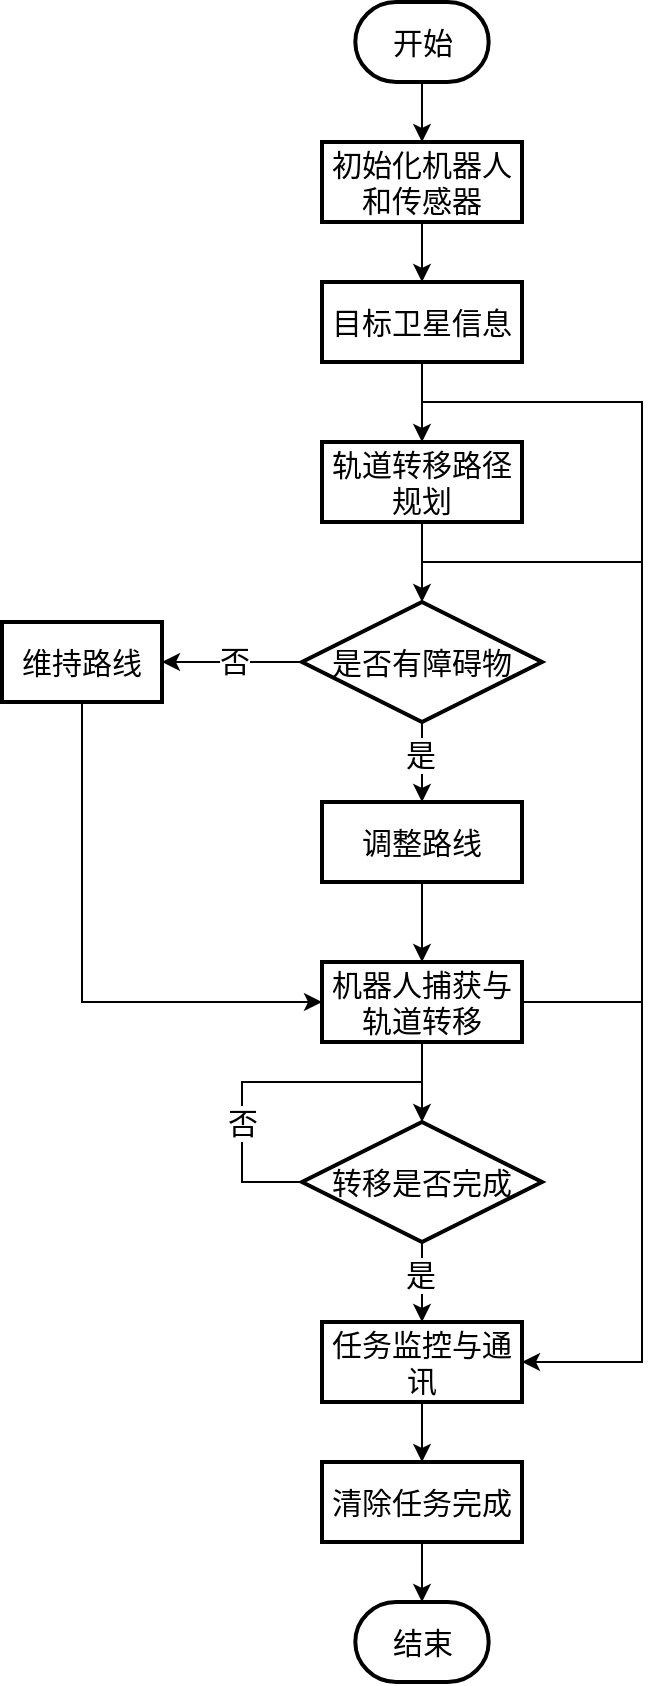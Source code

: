 <mxfile version="26.0.2">
  <diagram name="Page-1" id="QLF-LarDQt3AmGQMSmLy">
    <mxGraphModel dx="792" dy="1131" grid="1" gridSize="10" guides="0" tooltips="1" connect="1" arrows="1" fold="1" page="1" pageScale="1" pageWidth="827" pageHeight="1169" background="none" math="0" shadow="0">
      <root>
        <mxCell id="0" />
        <mxCell id="1" parent="0" />
        <mxCell id="afKLm_PC3EemGSfm7CoD-16" style="edgeStyle=orthogonalEdgeStyle;rounded=0;orthogonalLoop=1;jettySize=auto;html=1;exitX=0.5;exitY=1;exitDx=0;exitDy=0;entryX=0.5;entryY=0;entryDx=0;entryDy=0;fontSize=15;fontFamily=STZhongsong;labelBackgroundColor=none;align=center;" parent="1" source="afKLm_PC3EemGSfm7CoD-2" target="afKLm_PC3EemGSfm7CoD-3" edge="1">
          <mxGeometry relative="1" as="geometry" />
        </mxCell>
        <mxCell id="afKLm_PC3EemGSfm7CoD-2" value="&lt;font&gt;初始化机器人和传感器&lt;/font&gt;" style="rounded=0;whiteSpace=wrap;html=1;strokeWidth=2;fontFamily=STZhongsong;fontSize=15;labelBackgroundColor=none;fillColor=none;align=center;" parent="1" vertex="1">
          <mxGeometry x="320" y="170" width="100" height="40" as="geometry" />
        </mxCell>
        <mxCell id="afKLm_PC3EemGSfm7CoD-17" style="edgeStyle=orthogonalEdgeStyle;rounded=0;orthogonalLoop=1;jettySize=auto;html=1;exitX=0.5;exitY=1;exitDx=0;exitDy=0;entryX=0.5;entryY=0;entryDx=0;entryDy=0;fontSize=15;fontFamily=STZhongsong;labelBackgroundColor=none;align=center;" parent="1" source="afKLm_PC3EemGSfm7CoD-3" target="afKLm_PC3EemGSfm7CoD-4" edge="1">
          <mxGeometry relative="1" as="geometry" />
        </mxCell>
        <mxCell id="afKLm_PC3EemGSfm7CoD-3" value="目标卫星信息" style="rounded=0;whiteSpace=wrap;html=1;strokeWidth=2;fontFamily=STZhongsong;fontSize=15;labelBackgroundColor=none;fillColor=none;align=center;" parent="1" vertex="1">
          <mxGeometry x="320" y="240" width="100" height="40" as="geometry" />
        </mxCell>
        <mxCell id="afKLm_PC3EemGSfm7CoD-41" style="edgeStyle=orthogonalEdgeStyle;rounded=0;orthogonalLoop=1;jettySize=auto;html=1;exitX=0.5;exitY=1;exitDx=0;exitDy=0;entryX=0.5;entryY=0;entryDx=0;entryDy=0;fontSize=15;fontFamily=STZhongsong;labelBackgroundColor=none;align=center;" parent="1" source="afKLm_PC3EemGSfm7CoD-4" target="afKLm_PC3EemGSfm7CoD-9" edge="1">
          <mxGeometry relative="1" as="geometry" />
        </mxCell>
        <mxCell id="afKLm_PC3EemGSfm7CoD-4" value="&lt;font&gt;轨道转移路径规划&lt;/font&gt;" style="rounded=0;whiteSpace=wrap;html=1;strokeWidth=2;fontFamily=STZhongsong;fontSize=15;labelBackgroundColor=none;fillColor=none;align=center;" parent="1" vertex="1">
          <mxGeometry x="320" y="320" width="100" height="40" as="geometry" />
        </mxCell>
        <mxCell id="afKLm_PC3EemGSfm7CoD-42" style="edgeStyle=orthogonalEdgeStyle;rounded=0;orthogonalLoop=1;jettySize=auto;html=1;exitX=0.5;exitY=1;exitDx=0;exitDy=0;entryX=0.5;entryY=0;entryDx=0;entryDy=0;fontSize=15;fontFamily=STZhongsong;labelBackgroundColor=none;align=center;" parent="1" source="afKLm_PC3EemGSfm7CoD-5" target="afKLm_PC3EemGSfm7CoD-7" edge="1">
          <mxGeometry relative="1" as="geometry" />
        </mxCell>
        <mxCell id="afKLm_PC3EemGSfm7CoD-5" value="&lt;font&gt;调整路线&lt;/font&gt;" style="rounded=0;whiteSpace=wrap;html=1;strokeWidth=2;fontFamily=STZhongsong;fontSize=15;labelBackgroundColor=none;fillColor=none;align=center;" parent="1" vertex="1">
          <mxGeometry x="320" y="500" width="100" height="40" as="geometry" />
        </mxCell>
        <mxCell id="1DFn0U-I_F6bpOYvCM6v-6" style="edgeStyle=orthogonalEdgeStyle;rounded=0;orthogonalLoop=1;jettySize=auto;html=1;exitX=0.5;exitY=1;exitDx=0;exitDy=0;entryX=0;entryY=0.5;entryDx=0;entryDy=0;" edge="1" parent="1" source="afKLm_PC3EemGSfm7CoD-6" target="afKLm_PC3EemGSfm7CoD-7">
          <mxGeometry relative="1" as="geometry" />
        </mxCell>
        <mxCell id="afKLm_PC3EemGSfm7CoD-6" value="&lt;font&gt;维持路线&lt;/font&gt;" style="rounded=0;whiteSpace=wrap;html=1;strokeWidth=2;fontFamily=STZhongsong;fontSize=15;labelBackgroundColor=none;fillColor=none;align=center;" parent="1" vertex="1">
          <mxGeometry x="160" y="410" width="80" height="40" as="geometry" />
        </mxCell>
        <mxCell id="afKLm_PC3EemGSfm7CoD-45" style="edgeStyle=orthogonalEdgeStyle;rounded=0;orthogonalLoop=1;jettySize=auto;html=1;exitX=1;exitY=0.5;exitDx=0;exitDy=0;endArrow=none;endFill=0;fontSize=15;fontFamily=STZhongsong;labelBackgroundColor=none;align=center;" parent="1" source="afKLm_PC3EemGSfm7CoD-7" edge="1">
          <mxGeometry relative="1" as="geometry">
            <mxPoint x="480" y="600" as="targetPoint" />
          </mxGeometry>
        </mxCell>
        <mxCell id="afKLm_PC3EemGSfm7CoD-30" style="edgeStyle=orthogonalEdgeStyle;rounded=0;orthogonalLoop=1;jettySize=auto;html=1;exitX=0.5;exitY=1;exitDx=0;exitDy=0;entryX=0.5;entryY=0;entryDx=0;entryDy=0;fontSize=15;fontFamily=STZhongsong;labelBackgroundColor=none;align=center;" parent="1" source="afKLm_PC3EemGSfm7CoD-8" target="afKLm_PC3EemGSfm7CoD-10" edge="1">
          <mxGeometry relative="1" as="geometry" />
        </mxCell>
        <mxCell id="afKLm_PC3EemGSfm7CoD-64" value="&lt;font&gt;是&lt;/font&gt;" style="edgeLabel;html=1;align=center;verticalAlign=middle;resizable=0;points=[];fontSize=15;labelBackgroundColor=default;fontFamily=STZhongsong;" parent="afKLm_PC3EemGSfm7CoD-30" vertex="1" connectable="0">
          <mxGeometry x="-0.257" y="1" relative="1" as="geometry">
            <mxPoint x="-2" y="1" as="offset" />
          </mxGeometry>
        </mxCell>
        <mxCell id="1DFn0U-I_F6bpOYvCM6v-4" style="edgeStyle=elbowEdgeStyle;rounded=0;orthogonalLoop=1;jettySize=auto;html=1;exitX=0;exitY=0.5;exitDx=0;exitDy=0;endArrow=none;endFill=0;align=center;fontSize=15;" edge="1" parent="1" source="afKLm_PC3EemGSfm7CoD-8">
          <mxGeometry relative="1" as="geometry">
            <mxPoint x="370" y="640" as="targetPoint" />
            <Array as="points">
              <mxPoint x="280" y="670" />
            </Array>
          </mxGeometry>
        </mxCell>
        <mxCell id="1DFn0U-I_F6bpOYvCM6v-5" value="&lt;font face=&quot;STZhongsong&quot;&gt;否&lt;/font&gt;" style="edgeLabel;html=1;align=center;verticalAlign=middle;resizable=0;points=[];fontSize=15;" vertex="1" connectable="0" parent="1DFn0U-I_F6bpOYvCM6v-4">
          <mxGeometry x="0.271" y="-1" relative="1" as="geometry">
            <mxPoint x="-28" y="19" as="offset" />
          </mxGeometry>
        </mxCell>
        <mxCell id="afKLm_PC3EemGSfm7CoD-8" value="&lt;font&gt;转移是否完成&lt;/font&gt;" style="rhombus;whiteSpace=wrap;html=1;strokeWidth=2;fontFamily=STZhongsong;fontSize=15;labelBackgroundColor=none;fillColor=none;align=center;" parent="1" vertex="1">
          <mxGeometry x="310" y="660" width="120" height="60" as="geometry" />
        </mxCell>
        <mxCell id="afKLm_PC3EemGSfm7CoD-34" style="edgeStyle=orthogonalEdgeStyle;rounded=0;orthogonalLoop=1;jettySize=auto;html=1;exitX=0;exitY=0.5;exitDx=0;exitDy=0;entryX=1;entryY=0.5;entryDx=0;entryDy=0;fontSize=15;fontFamily=STZhongsong;labelBackgroundColor=none;align=center;" parent="1" source="afKLm_PC3EemGSfm7CoD-9" target="afKLm_PC3EemGSfm7CoD-6" edge="1">
          <mxGeometry relative="1" as="geometry" />
        </mxCell>
        <mxCell id="afKLm_PC3EemGSfm7CoD-57" value="&lt;font&gt;否&lt;/font&gt;" style="edgeLabel;html=1;align=center;verticalAlign=middle;resizable=0;points=[];fontSize=15;fontFamily=STZhongsong;labelBackgroundColor=default;" parent="afKLm_PC3EemGSfm7CoD-34" vertex="1" connectable="0">
          <mxGeometry x="-0.033" y="2" relative="1" as="geometry">
            <mxPoint y="-3" as="offset" />
          </mxGeometry>
        </mxCell>
        <mxCell id="afKLm_PC3EemGSfm7CoD-36" style="edgeStyle=orthogonalEdgeStyle;rounded=0;orthogonalLoop=1;jettySize=auto;html=1;exitX=0.5;exitY=1;exitDx=0;exitDy=0;entryX=0.5;entryY=0;entryDx=0;entryDy=0;fontSize=15;fontFamily=STZhongsong;labelBackgroundColor=none;align=center;" parent="1" source="afKLm_PC3EemGSfm7CoD-9" target="afKLm_PC3EemGSfm7CoD-5" edge="1">
          <mxGeometry relative="1" as="geometry" />
        </mxCell>
        <mxCell id="afKLm_PC3EemGSfm7CoD-56" value="是" style="edgeLabel;html=1;align=center;verticalAlign=middle;resizable=0;points=[];fontSize=15;fontFamily=STZhongsong;labelBackgroundColor=default;" parent="afKLm_PC3EemGSfm7CoD-36" vertex="1" connectable="0">
          <mxGeometry x="-0.2" y="-3" relative="1" as="geometry">
            <mxPoint x="2" as="offset" />
          </mxGeometry>
        </mxCell>
        <mxCell id="afKLm_PC3EemGSfm7CoD-9" value="&lt;font&gt;是否有障碍物&lt;/font&gt;" style="rhombus;whiteSpace=wrap;html=1;strokeWidth=2;fontFamily=STZhongsong;fontSize=15;labelBackgroundColor=none;fillColor=none;align=center;" parent="1" vertex="1">
          <mxGeometry x="310" y="400" width="120" height="60" as="geometry" />
        </mxCell>
        <mxCell id="afKLm_PC3EemGSfm7CoD-31" style="edgeStyle=orthogonalEdgeStyle;rounded=0;orthogonalLoop=1;jettySize=auto;html=1;exitX=0.5;exitY=1;exitDx=0;exitDy=0;entryX=0.5;entryY=0;entryDx=0;entryDy=0;fontSize=15;fontFamily=STZhongsong;labelBackgroundColor=none;align=center;" parent="1" source="afKLm_PC3EemGSfm7CoD-10" target="afKLm_PC3EemGSfm7CoD-11" edge="1">
          <mxGeometry relative="1" as="geometry" />
        </mxCell>
        <mxCell id="afKLm_PC3EemGSfm7CoD-44" style="edgeStyle=elbowEdgeStyle;rounded=0;orthogonalLoop=1;jettySize=auto;html=1;exitX=1;exitY=0.5;exitDx=0;exitDy=0;startArrow=classic;startFill=1;endArrow=none;endFill=0;fontSize=15;fontFamily=STZhongsong;labelBackgroundColor=none;align=center;" parent="1" source="afKLm_PC3EemGSfm7CoD-10" edge="1">
          <mxGeometry relative="1" as="geometry">
            <mxPoint x="370" y="300" as="targetPoint" />
            <Array as="points">
              <mxPoint x="480" y="580" />
            </Array>
            <mxPoint x="420" y="892.5" as="sourcePoint" />
          </mxGeometry>
        </mxCell>
        <mxCell id="afKLm_PC3EemGSfm7CoD-10" value="&lt;font&gt;任务监控与通讯&lt;/font&gt;" style="rounded=0;whiteSpace=wrap;html=1;strokeWidth=2;fontFamily=STZhongsong;fontSize=15;labelBackgroundColor=none;fillColor=none;align=center;" parent="1" vertex="1">
          <mxGeometry x="320" y="760" width="100" height="40" as="geometry" />
        </mxCell>
        <mxCell id="afKLm_PC3EemGSfm7CoD-11" value="&lt;font&gt;清除任务完成&lt;/font&gt;" style="rounded=0;whiteSpace=wrap;html=1;strokeWidth=2;fontFamily=STZhongsong;fontSize=15;labelBackgroundColor=none;fillColor=none;align=center;" parent="1" vertex="1">
          <mxGeometry x="320" y="830" width="100" height="40" as="geometry" />
        </mxCell>
        <mxCell id="afKLm_PC3EemGSfm7CoD-14" value="结束" style="strokeWidth=2;html=1;shape=mxgraph.flowchart.terminator;whiteSpace=wrap;fontFamily=STZhongsong;fontSize=15;labelBackgroundColor=none;fillColor=none;align=center;" parent="1" vertex="1">
          <mxGeometry x="336.66" y="900" width="66.67" height="40" as="geometry" />
        </mxCell>
        <mxCell id="afKLm_PC3EemGSfm7CoD-26" style="edgeStyle=orthogonalEdgeStyle;rounded=0;orthogonalLoop=1;jettySize=auto;html=1;exitX=0.5;exitY=1;exitDx=0;exitDy=0;exitPerimeter=0;entryX=0.5;entryY=0;entryDx=0;entryDy=0;fontSize=15;fontFamily=STZhongsong;labelBackgroundColor=none;align=center;" parent="1" source="afKLm_PC3EemGSfm7CoD-25" target="afKLm_PC3EemGSfm7CoD-2" edge="1">
          <mxGeometry relative="1" as="geometry" />
        </mxCell>
        <mxCell id="afKLm_PC3EemGSfm7CoD-25" value="开始" style="strokeWidth=2;html=1;shape=mxgraph.flowchart.terminator;whiteSpace=wrap;fontFamily=STZhongsong;fontSize=15;labelBackgroundColor=none;fillColor=none;align=center;" parent="1" vertex="1">
          <mxGeometry x="336.66" y="100" width="66.67" height="40" as="geometry" />
        </mxCell>
        <mxCell id="afKLm_PC3EemGSfm7CoD-32" style="edgeStyle=orthogonalEdgeStyle;rounded=0;orthogonalLoop=1;jettySize=auto;html=1;exitX=0.5;exitY=1;exitDx=0;exitDy=0;entryX=0.5;entryY=0;entryDx=0;entryDy=0;entryPerimeter=0;fontSize=15;fontFamily=STZhongsong;labelBackgroundColor=none;align=center;" parent="1" source="afKLm_PC3EemGSfm7CoD-11" target="afKLm_PC3EemGSfm7CoD-14" edge="1">
          <mxGeometry relative="1" as="geometry" />
        </mxCell>
        <mxCell id="afKLm_PC3EemGSfm7CoD-49" value="" style="endArrow=none;html=1;rounded=0;endFill=0;fontSize=15;fontFamily=STZhongsong;labelBackgroundColor=none;align=center;" parent="1" edge="1">
          <mxGeometry width="50" height="50" relative="1" as="geometry">
            <mxPoint x="370" y="380" as="sourcePoint" />
            <mxPoint x="480" y="380" as="targetPoint" />
          </mxGeometry>
        </mxCell>
        <mxCell id="1DFn0U-I_F6bpOYvCM6v-3" style="edgeStyle=orthogonalEdgeStyle;rounded=0;orthogonalLoop=1;jettySize=auto;html=1;exitX=0.5;exitY=1;exitDx=0;exitDy=0;align=center;fontSize=15;" edge="1" parent="1" source="afKLm_PC3EemGSfm7CoD-7" target="afKLm_PC3EemGSfm7CoD-8">
          <mxGeometry relative="1" as="geometry" />
        </mxCell>
        <mxCell id="afKLm_PC3EemGSfm7CoD-7" value="&lt;font&gt;机器人捕获与轨道转移&lt;/font&gt;" style="rounded=0;whiteSpace=wrap;html=1;strokeWidth=2;fontFamily=STZhongsong;fontSize=15;labelBackgroundColor=none;fillColor=none;align=center;" parent="1" vertex="1">
          <mxGeometry x="320" y="580" width="100" height="40" as="geometry" />
        </mxCell>
      </root>
    </mxGraphModel>
  </diagram>
</mxfile>

